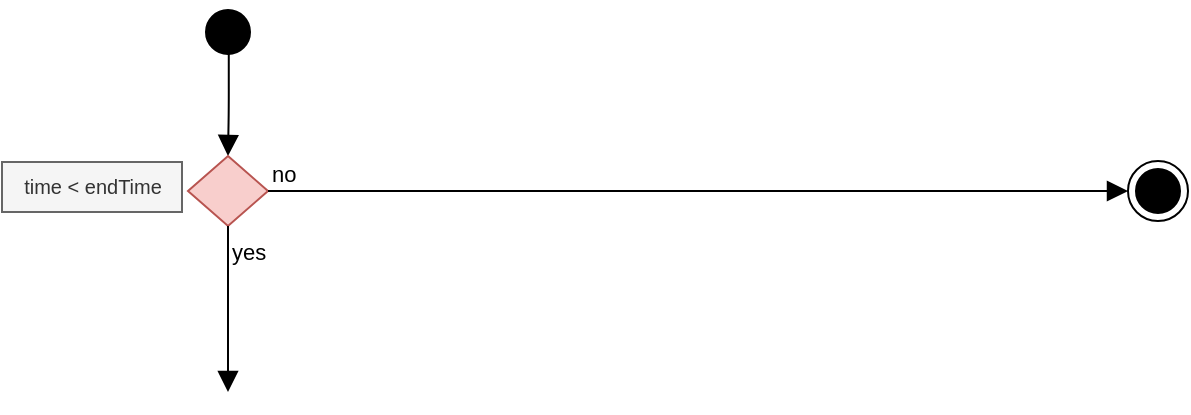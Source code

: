 <mxfile version="12.7.9" type="github">
  <diagram id="LZmKXpb5jWCCzPWToHY5" name="Page-1">
    <mxGraphModel dx="287" dy="143" grid="1" gridSize="10" guides="1" tooltips="1" connect="1" arrows="1" fold="1" page="1" pageScale="1" pageWidth="850" pageHeight="1100" math="0" shadow="0">
      <root>
        <mxCell id="0" />
        <mxCell id="1" parent="0" />
        <mxCell id="pyu220YjLpCVcUYH1vsx-2" value="" style="ellipse;html=1;shape=startState;fillColor=#000000;strokeColor=#000000;" vertex="1" parent="1">
          <mxGeometry x="265" y="65" width="30" height="30" as="geometry" />
        </mxCell>
        <mxCell id="pyu220YjLpCVcUYH1vsx-3" value="" style="edgeStyle=orthogonalEdgeStyle;html=1;verticalAlign=bottom;endArrow=block;endSize=8;strokeColor=#000000;endFill=1;entryX=0.5;entryY=0;entryDx=0;entryDy=0;exitX=0.513;exitY=0.857;exitDx=0;exitDy=0;exitPerimeter=0;" edge="1" source="pyu220YjLpCVcUYH1vsx-2" parent="1" target="pyu220YjLpCVcUYH1vsx-4">
          <mxGeometry relative="1" as="geometry">
            <mxPoint x="279" y="130" as="targetPoint" />
          </mxGeometry>
        </mxCell>
        <mxCell id="pyu220YjLpCVcUYH1vsx-4" value="" style="rhombus;whiteSpace=wrap;html=1;fillColor=#f8cecc;strokeColor=#b85450;fontSize=10;" vertex="1" parent="1">
          <mxGeometry x="260" y="142" width="40" height="35" as="geometry" />
        </mxCell>
        <mxCell id="pyu220YjLpCVcUYH1vsx-5" value="no" style="html=1;align=left;verticalAlign=bottom;endArrow=block;endSize=8;strokeColor=#000000;endFill=1;edgeStyle=elbowEdgeStyle;entryX=0;entryY=0.5;entryDx=0;entryDy=0;" edge="1" source="pyu220YjLpCVcUYH1vsx-4" parent="1" target="pyu220YjLpCVcUYH1vsx-9">
          <mxGeometry x="-1" relative="1" as="geometry">
            <mxPoint x="400" y="200" as="targetPoint" />
          </mxGeometry>
        </mxCell>
        <mxCell id="pyu220YjLpCVcUYH1vsx-6" value="yes" style="edgeStyle=orthogonalEdgeStyle;html=1;align=left;verticalAlign=top;endArrow=block;endSize=8;strokeColor=#000000;endFill=1;" edge="1" source="pyu220YjLpCVcUYH1vsx-4" parent="1">
          <mxGeometry x="-1" relative="1" as="geometry">
            <mxPoint x="280" y="260" as="targetPoint" />
          </mxGeometry>
        </mxCell>
        <mxCell id="pyu220YjLpCVcUYH1vsx-8" value="&lt;div align=&quot;center&quot;&gt;time &amp;lt; endTime&lt;/div&gt;" style="text;html=1;fontSize=10;align=center;fillColor=#f5f5f5;strokeColor=#666666;fontColor=#333333;" vertex="1" parent="1">
          <mxGeometry x="167" y="145" width="90" height="25" as="geometry" />
        </mxCell>
        <mxCell id="pyu220YjLpCVcUYH1vsx-9" value="" style="ellipse;html=1;shape=endState;fillColor=#000000;strokeColor=#000000;fontSize=10;" vertex="1" parent="1">
          <mxGeometry x="730" y="144.5" width="30" height="30" as="geometry" />
        </mxCell>
      </root>
    </mxGraphModel>
  </diagram>
</mxfile>
